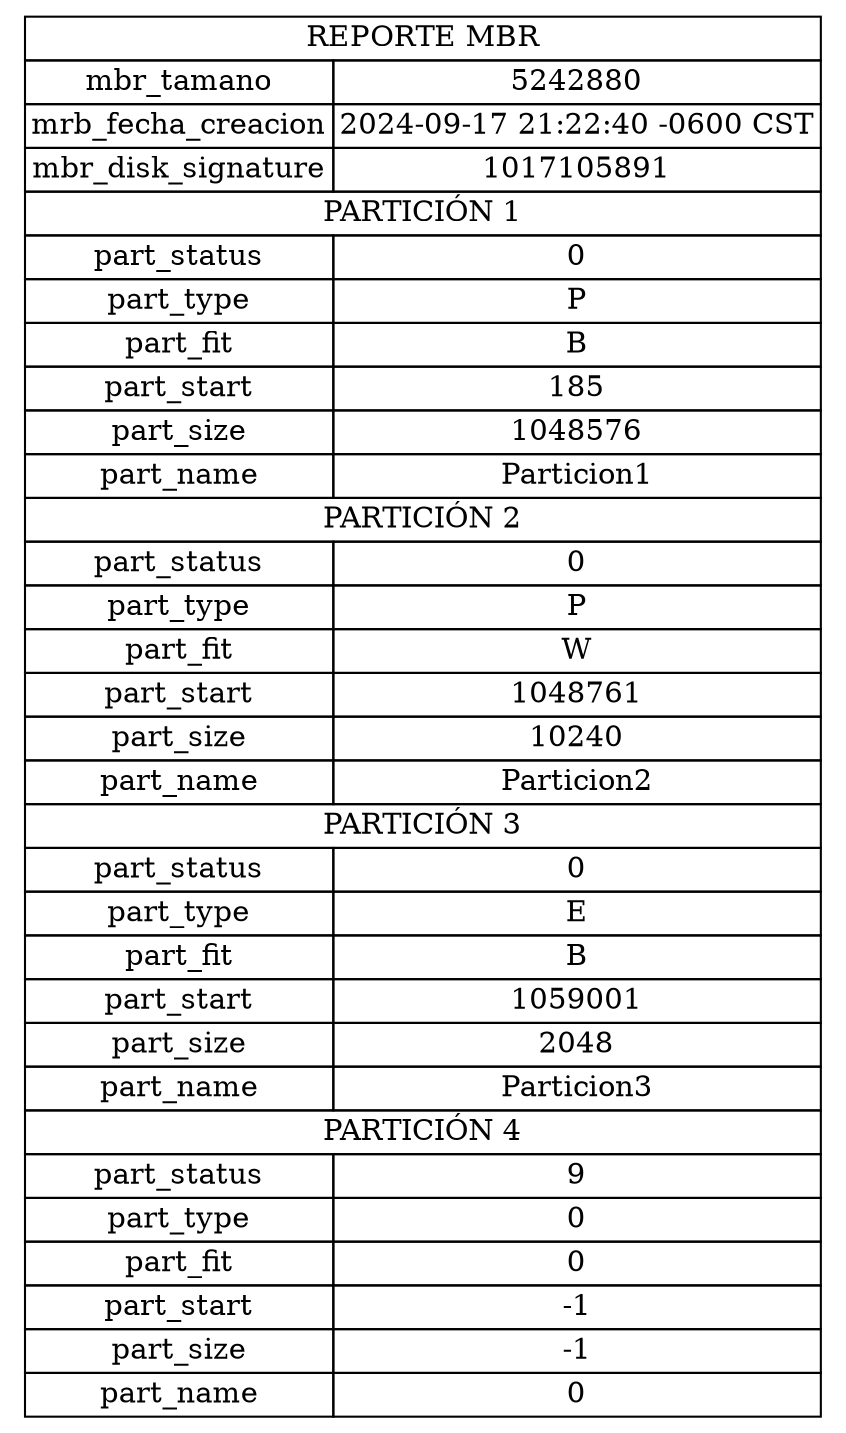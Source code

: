 digraph G {
        node [shape=plaintext]
        tabla [label=<
            <table border="0" cellborder="1" cellspacing="0">
                <tr><td colspan="2"> REPORTE MBR </td></tr>
                <tr><td>mbr_tamano</td><td>5242880</td></tr>
                <tr><td>mrb_fecha_creacion</td><td>2024-09-17 21:22:40 -0600 CST</td></tr>
                <tr><td>mbr_disk_signature</td><td>1017105891</td></tr>
            
				<tr><td colspan="2"> PARTICIÓN 1 </td></tr>
				<tr><td>part_status</td><td>0</td></tr>
				<tr><td>part_type</td><td>P</td></tr>
				<tr><td>part_fit</td><td>B</td></tr>
				<tr><td>part_start</td><td>185</td></tr>
				<tr><td>part_size</td><td>1048576</td></tr>
				<tr><td>part_name</td><td>Particion1</td></tr>
			
				<tr><td colspan="2"> PARTICIÓN 2 </td></tr>
				<tr><td>part_status</td><td>0</td></tr>
				<tr><td>part_type</td><td>P</td></tr>
				<tr><td>part_fit</td><td>W</td></tr>
				<tr><td>part_start</td><td>1048761</td></tr>
				<tr><td>part_size</td><td>10240</td></tr>
				<tr><td>part_name</td><td>Particion2</td></tr>
			
				<tr><td colspan="2"> PARTICIÓN 3 </td></tr>
				<tr><td>part_status</td><td>0</td></tr>
				<tr><td>part_type</td><td>E</td></tr>
				<tr><td>part_fit</td><td>B</td></tr>
				<tr><td>part_start</td><td>1059001</td></tr>
				<tr><td>part_size</td><td>2048</td></tr>
				<tr><td>part_name</td><td>Particion3</td></tr>
			
				<tr><td colspan="2"> PARTICIÓN 4 </td></tr>
				<tr><td>part_status</td><td>9</td></tr>
				<tr><td>part_type</td><td>0</td></tr>
				<tr><td>part_fit</td><td>0</td></tr>
				<tr><td>part_start</td><td>-1</td></tr>
				<tr><td>part_size</td><td>-1</td></tr>
				<tr><td>part_name</td><td>0</td></tr>
			</table>>] }